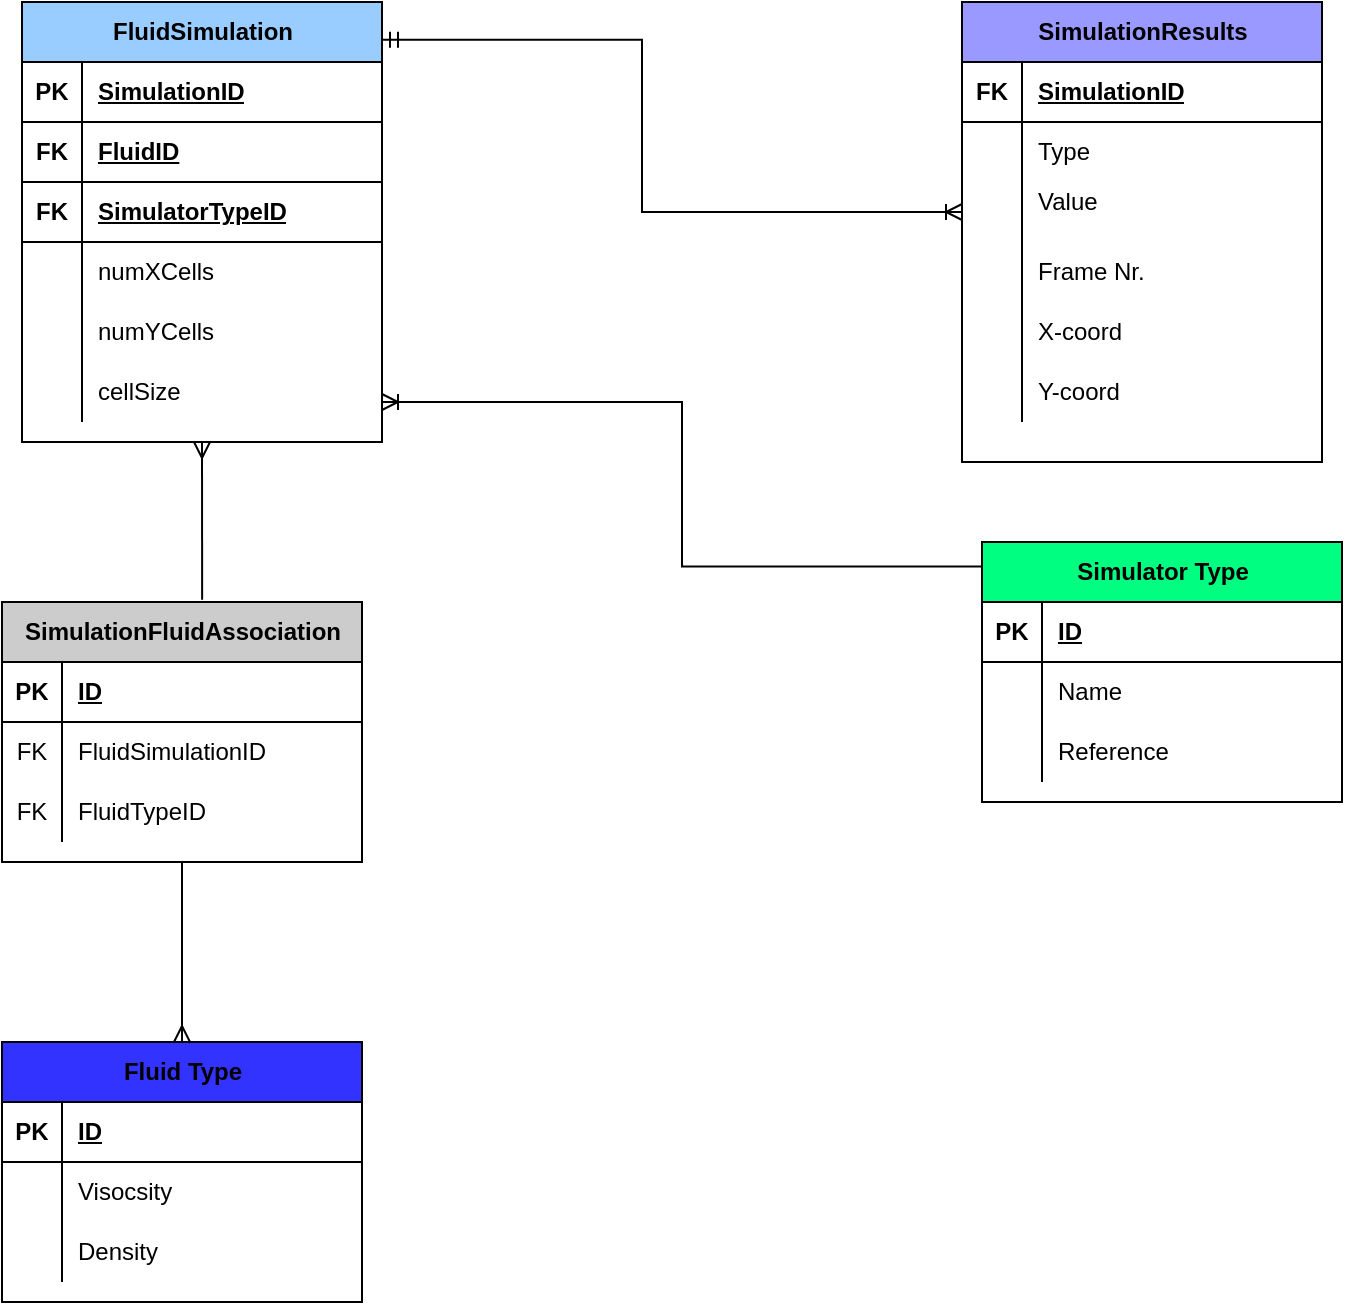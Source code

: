 <mxfile version="23.1.7" type="device">
  <diagram name="Seite-1" id="GFBBWu0eYjJxXogyFrmP">
    <mxGraphModel dx="1195" dy="652" grid="1" gridSize="10" guides="1" tooltips="1" connect="1" arrows="1" fold="1" page="1" pageScale="1" pageWidth="827" pageHeight="1169" math="0" shadow="0">
      <root>
        <mxCell id="0" />
        <mxCell id="1" parent="0" />
        <mxCell id="YkV2ymqAE8he-UGdGjS0-5" value="FluidSimulation" style="shape=table;startSize=30;container=1;collapsible=1;childLayout=tableLayout;fixedRows=1;rowLines=0;fontStyle=1;align=center;resizeLast=1;html=1;fillColor=#99CCFF;" vertex="1" parent="1">
          <mxGeometry x="100" y="30" width="180" height="220" as="geometry" />
        </mxCell>
        <mxCell id="YkV2ymqAE8he-UGdGjS0-6" value="" style="shape=tableRow;horizontal=0;startSize=0;swimlaneHead=0;swimlaneBody=0;fillColor=none;collapsible=0;dropTarget=0;points=[[0,0.5],[1,0.5]];portConstraint=eastwest;top=0;left=0;right=0;bottom=1;" vertex="1" parent="YkV2ymqAE8he-UGdGjS0-5">
          <mxGeometry y="30" width="180" height="30" as="geometry" />
        </mxCell>
        <mxCell id="YkV2ymqAE8he-UGdGjS0-7" value="PK" style="shape=partialRectangle;connectable=0;fillColor=none;top=0;left=0;bottom=0;right=0;fontStyle=1;overflow=hidden;whiteSpace=wrap;html=1;" vertex="1" parent="YkV2ymqAE8he-UGdGjS0-6">
          <mxGeometry width="30" height="30" as="geometry">
            <mxRectangle width="30" height="30" as="alternateBounds" />
          </mxGeometry>
        </mxCell>
        <mxCell id="YkV2ymqAE8he-UGdGjS0-8" value="SimulationID" style="shape=partialRectangle;connectable=0;fillColor=none;top=0;left=0;bottom=0;right=0;align=left;spacingLeft=6;fontStyle=5;overflow=hidden;whiteSpace=wrap;html=1;" vertex="1" parent="YkV2ymqAE8he-UGdGjS0-6">
          <mxGeometry x="30" width="150" height="30" as="geometry">
            <mxRectangle width="150" height="30" as="alternateBounds" />
          </mxGeometry>
        </mxCell>
        <mxCell id="YkV2ymqAE8he-UGdGjS0-170" value="" style="shape=tableRow;horizontal=0;startSize=0;swimlaneHead=0;swimlaneBody=0;fillColor=none;collapsible=0;dropTarget=0;points=[[0,0.5],[1,0.5]];portConstraint=eastwest;top=0;left=0;right=0;bottom=1;" vertex="1" parent="YkV2ymqAE8he-UGdGjS0-5">
          <mxGeometry y="60" width="180" height="30" as="geometry" />
        </mxCell>
        <mxCell id="YkV2ymqAE8he-UGdGjS0-171" value="FK" style="shape=partialRectangle;connectable=0;fillColor=none;top=0;left=0;bottom=0;right=0;fontStyle=1;overflow=hidden;whiteSpace=wrap;html=1;" vertex="1" parent="YkV2ymqAE8he-UGdGjS0-170">
          <mxGeometry width="30" height="30" as="geometry">
            <mxRectangle width="30" height="30" as="alternateBounds" />
          </mxGeometry>
        </mxCell>
        <mxCell id="YkV2ymqAE8he-UGdGjS0-172" value="FluidID" style="shape=partialRectangle;connectable=0;fillColor=none;top=0;left=0;bottom=0;right=0;align=left;spacingLeft=6;fontStyle=5;overflow=hidden;whiteSpace=wrap;html=1;" vertex="1" parent="YkV2ymqAE8he-UGdGjS0-170">
          <mxGeometry x="30" width="150" height="30" as="geometry">
            <mxRectangle width="150" height="30" as="alternateBounds" />
          </mxGeometry>
        </mxCell>
        <mxCell id="YkV2ymqAE8he-UGdGjS0-173" value="" style="shape=tableRow;horizontal=0;startSize=0;swimlaneHead=0;swimlaneBody=0;fillColor=none;collapsible=0;dropTarget=0;points=[[0,0.5],[1,0.5]];portConstraint=eastwest;top=0;left=0;right=0;bottom=1;" vertex="1" parent="YkV2ymqAE8he-UGdGjS0-5">
          <mxGeometry y="90" width="180" height="30" as="geometry" />
        </mxCell>
        <mxCell id="YkV2ymqAE8he-UGdGjS0-174" value="FK" style="shape=partialRectangle;connectable=0;fillColor=none;top=0;left=0;bottom=0;right=0;fontStyle=1;overflow=hidden;whiteSpace=wrap;html=1;" vertex="1" parent="YkV2ymqAE8he-UGdGjS0-173">
          <mxGeometry width="30" height="30" as="geometry">
            <mxRectangle width="30" height="30" as="alternateBounds" />
          </mxGeometry>
        </mxCell>
        <mxCell id="YkV2ymqAE8he-UGdGjS0-175" value="SimulatorTypeID" style="shape=partialRectangle;connectable=0;fillColor=none;top=0;left=0;bottom=0;right=0;align=left;spacingLeft=6;fontStyle=5;overflow=hidden;whiteSpace=wrap;html=1;" vertex="1" parent="YkV2ymqAE8he-UGdGjS0-173">
          <mxGeometry x="30" width="150" height="30" as="geometry">
            <mxRectangle width="150" height="30" as="alternateBounds" />
          </mxGeometry>
        </mxCell>
        <mxCell id="YkV2ymqAE8he-UGdGjS0-15" value="" style="shape=tableRow;horizontal=0;startSize=0;swimlaneHead=0;swimlaneBody=0;fillColor=none;collapsible=0;dropTarget=0;points=[[0,0.5],[1,0.5]];portConstraint=eastwest;top=0;left=0;right=0;bottom=0;" vertex="1" parent="YkV2ymqAE8he-UGdGjS0-5">
          <mxGeometry y="120" width="180" height="30" as="geometry" />
        </mxCell>
        <mxCell id="YkV2ymqAE8he-UGdGjS0-16" value="" style="shape=partialRectangle;connectable=0;fillColor=none;top=0;left=0;bottom=0;right=0;editable=1;overflow=hidden;whiteSpace=wrap;html=1;" vertex="1" parent="YkV2ymqAE8he-UGdGjS0-15">
          <mxGeometry width="30" height="30" as="geometry">
            <mxRectangle width="30" height="30" as="alternateBounds" />
          </mxGeometry>
        </mxCell>
        <mxCell id="YkV2ymqAE8he-UGdGjS0-17" value="numXCells" style="shape=partialRectangle;connectable=0;fillColor=none;top=0;left=0;bottom=0;right=0;align=left;spacingLeft=6;overflow=hidden;whiteSpace=wrap;html=1;" vertex="1" parent="YkV2ymqAE8he-UGdGjS0-15">
          <mxGeometry x="30" width="150" height="30" as="geometry">
            <mxRectangle width="150" height="30" as="alternateBounds" />
          </mxGeometry>
        </mxCell>
        <mxCell id="YkV2ymqAE8he-UGdGjS0-23" value="" style="shape=tableRow;horizontal=0;startSize=0;swimlaneHead=0;swimlaneBody=0;fillColor=none;collapsible=0;dropTarget=0;points=[[0,0.5],[1,0.5]];portConstraint=eastwest;top=0;left=0;right=0;bottom=0;" vertex="1" parent="YkV2ymqAE8he-UGdGjS0-5">
          <mxGeometry y="150" width="180" height="30" as="geometry" />
        </mxCell>
        <mxCell id="YkV2ymqAE8he-UGdGjS0-24" value="" style="shape=partialRectangle;connectable=0;fillColor=none;top=0;left=0;bottom=0;right=0;editable=1;overflow=hidden;whiteSpace=wrap;html=1;" vertex="1" parent="YkV2ymqAE8he-UGdGjS0-23">
          <mxGeometry width="30" height="30" as="geometry">
            <mxRectangle width="30" height="30" as="alternateBounds" />
          </mxGeometry>
        </mxCell>
        <mxCell id="YkV2ymqAE8he-UGdGjS0-25" value="numYCells" style="shape=partialRectangle;connectable=0;fillColor=none;top=0;left=0;bottom=0;right=0;align=left;spacingLeft=6;overflow=hidden;whiteSpace=wrap;html=1;" vertex="1" parent="YkV2ymqAE8he-UGdGjS0-23">
          <mxGeometry x="30" width="150" height="30" as="geometry">
            <mxRectangle width="150" height="30" as="alternateBounds" />
          </mxGeometry>
        </mxCell>
        <mxCell id="YkV2ymqAE8he-UGdGjS0-26" value="" style="shape=tableRow;horizontal=0;startSize=0;swimlaneHead=0;swimlaneBody=0;fillColor=none;collapsible=0;dropTarget=0;points=[[0,0.5],[1,0.5]];portConstraint=eastwest;top=0;left=0;right=0;bottom=0;" vertex="1" parent="YkV2ymqAE8he-UGdGjS0-5">
          <mxGeometry y="180" width="180" height="30" as="geometry" />
        </mxCell>
        <mxCell id="YkV2ymqAE8he-UGdGjS0-27" value="" style="shape=partialRectangle;connectable=0;fillColor=none;top=0;left=0;bottom=0;right=0;editable=1;overflow=hidden;whiteSpace=wrap;html=1;" vertex="1" parent="YkV2ymqAE8he-UGdGjS0-26">
          <mxGeometry width="30" height="30" as="geometry">
            <mxRectangle width="30" height="30" as="alternateBounds" />
          </mxGeometry>
        </mxCell>
        <mxCell id="YkV2ymqAE8he-UGdGjS0-28" value="cellSize" style="shape=partialRectangle;connectable=0;fillColor=none;top=0;left=0;bottom=0;right=0;align=left;spacingLeft=6;overflow=hidden;whiteSpace=wrap;html=1;" vertex="1" parent="YkV2ymqAE8he-UGdGjS0-26">
          <mxGeometry x="30" width="150" height="30" as="geometry">
            <mxRectangle width="150" height="30" as="alternateBounds" />
          </mxGeometry>
        </mxCell>
        <mxCell id="YkV2ymqAE8he-UGdGjS0-32" value="SimulationResults" style="shape=table;startSize=30;container=1;collapsible=1;childLayout=tableLayout;fixedRows=1;rowLines=0;fontStyle=1;align=center;resizeLast=1;html=1;fillColor=#9999FF;" vertex="1" parent="1">
          <mxGeometry x="570" y="30" width="180" height="230.0" as="geometry" />
        </mxCell>
        <mxCell id="YkV2ymqAE8he-UGdGjS0-52" value="" style="shape=tableRow;horizontal=0;startSize=0;swimlaneHead=0;swimlaneBody=0;fillColor=none;collapsible=0;dropTarget=0;points=[[0,0.5],[1,0.5]];portConstraint=eastwest;top=0;left=0;right=0;bottom=1;" vertex="1" parent="YkV2ymqAE8he-UGdGjS0-32">
          <mxGeometry y="30" width="180" height="30" as="geometry" />
        </mxCell>
        <mxCell id="YkV2ymqAE8he-UGdGjS0-53" value="FK" style="shape=partialRectangle;connectable=0;fillColor=none;top=0;left=0;bottom=0;right=0;fontStyle=1;overflow=hidden;whiteSpace=wrap;html=1;" vertex="1" parent="YkV2ymqAE8he-UGdGjS0-52">
          <mxGeometry width="30" height="30" as="geometry">
            <mxRectangle width="30" height="30" as="alternateBounds" />
          </mxGeometry>
        </mxCell>
        <mxCell id="YkV2ymqAE8he-UGdGjS0-54" value="SimulationID" style="shape=partialRectangle;connectable=0;fillColor=none;top=0;left=0;bottom=0;right=0;align=left;spacingLeft=6;fontStyle=5;overflow=hidden;whiteSpace=wrap;html=1;" vertex="1" parent="YkV2ymqAE8he-UGdGjS0-52">
          <mxGeometry x="30" width="150" height="30" as="geometry">
            <mxRectangle width="150" height="30" as="alternateBounds" />
          </mxGeometry>
        </mxCell>
        <mxCell id="YkV2ymqAE8he-UGdGjS0-36" value="" style="shape=tableRow;horizontal=0;startSize=0;swimlaneHead=0;swimlaneBody=0;fillColor=none;collapsible=0;dropTarget=0;points=[[0,0.5],[1,0.5]];portConstraint=eastwest;top=0;left=0;right=0;bottom=0;" vertex="1" parent="YkV2ymqAE8he-UGdGjS0-32">
          <mxGeometry y="60" width="180" height="30" as="geometry" />
        </mxCell>
        <mxCell id="YkV2ymqAE8he-UGdGjS0-37" value="" style="shape=partialRectangle;connectable=0;fillColor=none;top=0;left=0;bottom=0;right=0;editable=1;overflow=hidden;whiteSpace=wrap;html=1;" vertex="1" parent="YkV2ymqAE8he-UGdGjS0-36">
          <mxGeometry width="30" height="30" as="geometry">
            <mxRectangle width="30" height="30" as="alternateBounds" />
          </mxGeometry>
        </mxCell>
        <mxCell id="YkV2ymqAE8he-UGdGjS0-38" value="Type" style="shape=partialRectangle;connectable=0;fillColor=none;top=0;left=0;bottom=0;right=0;align=left;spacingLeft=6;overflow=hidden;whiteSpace=wrap;html=1;" vertex="1" parent="YkV2ymqAE8he-UGdGjS0-36">
          <mxGeometry x="30" width="150" height="30" as="geometry">
            <mxRectangle width="150" height="30" as="alternateBounds" />
          </mxGeometry>
        </mxCell>
        <mxCell id="YkV2ymqAE8he-UGdGjS0-190" value="" style="shape=tableRow;horizontal=0;startSize=0;swimlaneHead=0;swimlaneBody=0;fillColor=none;collapsible=0;dropTarget=0;points=[[0,0.5],[1,0.5]];portConstraint=eastwest;top=0;left=0;right=0;bottom=0;" vertex="1" parent="YkV2ymqAE8he-UGdGjS0-32">
          <mxGeometry y="90" width="180" height="30" as="geometry" />
        </mxCell>
        <mxCell id="YkV2ymqAE8he-UGdGjS0-191" value="" style="shape=partialRectangle;connectable=0;fillColor=none;top=0;left=0;bottom=0;right=0;editable=1;overflow=hidden;whiteSpace=wrap;html=1;" vertex="1" parent="YkV2ymqAE8he-UGdGjS0-190">
          <mxGeometry width="30" height="30" as="geometry">
            <mxRectangle width="30" height="30" as="alternateBounds" />
          </mxGeometry>
        </mxCell>
        <mxCell id="YkV2ymqAE8he-UGdGjS0-192" value="Value&lt;div&gt;&lt;br/&gt;&lt;/div&gt;" style="shape=partialRectangle;connectable=0;fillColor=none;top=0;left=0;bottom=0;right=0;align=left;spacingLeft=6;overflow=hidden;whiteSpace=wrap;html=1;" vertex="1" parent="YkV2ymqAE8he-UGdGjS0-190">
          <mxGeometry x="30" width="150" height="30" as="geometry">
            <mxRectangle width="150" height="30" as="alternateBounds" />
          </mxGeometry>
        </mxCell>
        <mxCell id="YkV2ymqAE8he-UGdGjS0-39" value="" style="shape=tableRow;horizontal=0;startSize=0;swimlaneHead=0;swimlaneBody=0;fillColor=none;collapsible=0;dropTarget=0;points=[[0,0.5],[1,0.5]];portConstraint=eastwest;top=0;left=0;right=0;bottom=0;" vertex="1" parent="YkV2ymqAE8he-UGdGjS0-32">
          <mxGeometry y="120" width="180" height="30" as="geometry" />
        </mxCell>
        <mxCell id="YkV2ymqAE8he-UGdGjS0-40" value="" style="shape=partialRectangle;connectable=0;fillColor=none;top=0;left=0;bottom=0;right=0;editable=1;overflow=hidden;whiteSpace=wrap;html=1;" vertex="1" parent="YkV2ymqAE8he-UGdGjS0-39">
          <mxGeometry width="30" height="30" as="geometry">
            <mxRectangle width="30" height="30" as="alternateBounds" />
          </mxGeometry>
        </mxCell>
        <mxCell id="YkV2ymqAE8he-UGdGjS0-41" value="Frame Nr." style="shape=partialRectangle;connectable=0;fillColor=none;top=0;left=0;bottom=0;right=0;align=left;spacingLeft=6;overflow=hidden;whiteSpace=wrap;html=1;" vertex="1" parent="YkV2ymqAE8he-UGdGjS0-39">
          <mxGeometry x="30" width="150" height="30" as="geometry">
            <mxRectangle width="150" height="30" as="alternateBounds" />
          </mxGeometry>
        </mxCell>
        <mxCell id="YkV2ymqAE8he-UGdGjS0-42" value="" style="shape=tableRow;horizontal=0;startSize=0;swimlaneHead=0;swimlaneBody=0;fillColor=none;collapsible=0;dropTarget=0;points=[[0,0.5],[1,0.5]];portConstraint=eastwest;top=0;left=0;right=0;bottom=0;" vertex="1" parent="YkV2ymqAE8he-UGdGjS0-32">
          <mxGeometry y="150" width="180" height="30" as="geometry" />
        </mxCell>
        <mxCell id="YkV2ymqAE8he-UGdGjS0-43" value="" style="shape=partialRectangle;connectable=0;fillColor=none;top=0;left=0;bottom=0;right=0;editable=1;overflow=hidden;whiteSpace=wrap;html=1;" vertex="1" parent="YkV2ymqAE8he-UGdGjS0-42">
          <mxGeometry width="30" height="30" as="geometry">
            <mxRectangle width="30" height="30" as="alternateBounds" />
          </mxGeometry>
        </mxCell>
        <mxCell id="YkV2ymqAE8he-UGdGjS0-44" value="X-coord" style="shape=partialRectangle;connectable=0;fillColor=none;top=0;left=0;bottom=0;right=0;align=left;spacingLeft=6;overflow=hidden;whiteSpace=wrap;html=1;" vertex="1" parent="YkV2ymqAE8he-UGdGjS0-42">
          <mxGeometry x="30" width="150" height="30" as="geometry">
            <mxRectangle width="150" height="30" as="alternateBounds" />
          </mxGeometry>
        </mxCell>
        <mxCell id="YkV2ymqAE8he-UGdGjS0-45" value="" style="shape=tableRow;horizontal=0;startSize=0;swimlaneHead=0;swimlaneBody=0;fillColor=none;collapsible=0;dropTarget=0;points=[[0,0.5],[1,0.5]];portConstraint=eastwest;top=0;left=0;right=0;bottom=0;" vertex="1" parent="YkV2ymqAE8he-UGdGjS0-32">
          <mxGeometry y="180" width="180" height="30" as="geometry" />
        </mxCell>
        <mxCell id="YkV2ymqAE8he-UGdGjS0-46" value="" style="shape=partialRectangle;connectable=0;fillColor=none;top=0;left=0;bottom=0;right=0;editable=1;overflow=hidden;whiteSpace=wrap;html=1;" vertex="1" parent="YkV2ymqAE8he-UGdGjS0-45">
          <mxGeometry width="30" height="30" as="geometry">
            <mxRectangle width="30" height="30" as="alternateBounds" />
          </mxGeometry>
        </mxCell>
        <mxCell id="YkV2ymqAE8he-UGdGjS0-47" value="Y-coord" style="shape=partialRectangle;connectable=0;fillColor=none;top=0;left=0;bottom=0;right=0;align=left;spacingLeft=6;overflow=hidden;whiteSpace=wrap;html=1;" vertex="1" parent="YkV2ymqAE8he-UGdGjS0-45">
          <mxGeometry x="30" width="150" height="30" as="geometry">
            <mxRectangle width="150" height="30" as="alternateBounds" />
          </mxGeometry>
        </mxCell>
        <mxCell id="YkV2ymqAE8he-UGdGjS0-151" value="Fluid Type" style="shape=table;startSize=30;container=1;collapsible=1;childLayout=tableLayout;fixedRows=1;rowLines=0;fontStyle=1;align=center;resizeLast=1;html=1;fillColor=#3333FF;" vertex="1" parent="1">
          <mxGeometry x="90" y="550" width="180" height="130" as="geometry" />
        </mxCell>
        <mxCell id="YkV2ymqAE8he-UGdGjS0-152" value="" style="shape=tableRow;horizontal=0;startSize=0;swimlaneHead=0;swimlaneBody=0;fillColor=none;collapsible=0;dropTarget=0;points=[[0,0.5],[1,0.5]];portConstraint=eastwest;top=0;left=0;right=0;bottom=1;" vertex="1" parent="YkV2ymqAE8he-UGdGjS0-151">
          <mxGeometry y="30" width="180" height="30" as="geometry" />
        </mxCell>
        <mxCell id="YkV2ymqAE8he-UGdGjS0-153" value="PK" style="shape=partialRectangle;connectable=0;fillColor=none;top=0;left=0;bottom=0;right=0;fontStyle=1;overflow=hidden;whiteSpace=wrap;html=1;" vertex="1" parent="YkV2ymqAE8he-UGdGjS0-152">
          <mxGeometry width="30" height="30" as="geometry">
            <mxRectangle width="30" height="30" as="alternateBounds" />
          </mxGeometry>
        </mxCell>
        <mxCell id="YkV2ymqAE8he-UGdGjS0-154" value="ID" style="shape=partialRectangle;connectable=0;fillColor=none;top=0;left=0;bottom=0;right=0;align=left;spacingLeft=6;fontStyle=5;overflow=hidden;whiteSpace=wrap;html=1;" vertex="1" parent="YkV2ymqAE8he-UGdGjS0-152">
          <mxGeometry x="30" width="150" height="30" as="geometry">
            <mxRectangle width="150" height="30" as="alternateBounds" />
          </mxGeometry>
        </mxCell>
        <mxCell id="YkV2ymqAE8he-UGdGjS0-158" value="" style="shape=tableRow;horizontal=0;startSize=0;swimlaneHead=0;swimlaneBody=0;fillColor=none;collapsible=0;dropTarget=0;points=[[0,0.5],[1,0.5]];portConstraint=eastwest;top=0;left=0;right=0;bottom=0;" vertex="1" parent="YkV2ymqAE8he-UGdGjS0-151">
          <mxGeometry y="60" width="180" height="30" as="geometry" />
        </mxCell>
        <mxCell id="YkV2ymqAE8he-UGdGjS0-159" value="" style="shape=partialRectangle;connectable=0;fillColor=none;top=0;left=0;bottom=0;right=0;editable=1;overflow=hidden;whiteSpace=wrap;html=1;" vertex="1" parent="YkV2ymqAE8he-UGdGjS0-158">
          <mxGeometry width="30" height="30" as="geometry">
            <mxRectangle width="30" height="30" as="alternateBounds" />
          </mxGeometry>
        </mxCell>
        <mxCell id="YkV2ymqAE8he-UGdGjS0-160" value="Visocsity&lt;span style=&quot;white-space: pre;&quot;&gt;&#x9;&lt;/span&gt;" style="shape=partialRectangle;connectable=0;fillColor=none;top=0;left=0;bottom=0;right=0;align=left;spacingLeft=6;overflow=hidden;whiteSpace=wrap;html=1;" vertex="1" parent="YkV2ymqAE8he-UGdGjS0-158">
          <mxGeometry x="30" width="150" height="30" as="geometry">
            <mxRectangle width="150" height="30" as="alternateBounds" />
          </mxGeometry>
        </mxCell>
        <mxCell id="YkV2ymqAE8he-UGdGjS0-161" value="" style="shape=tableRow;horizontal=0;startSize=0;swimlaneHead=0;swimlaneBody=0;fillColor=none;collapsible=0;dropTarget=0;points=[[0,0.5],[1,0.5]];portConstraint=eastwest;top=0;left=0;right=0;bottom=0;" vertex="1" parent="YkV2ymqAE8he-UGdGjS0-151">
          <mxGeometry y="90" width="180" height="30" as="geometry" />
        </mxCell>
        <mxCell id="YkV2ymqAE8he-UGdGjS0-162" value="" style="shape=partialRectangle;connectable=0;fillColor=none;top=0;left=0;bottom=0;right=0;editable=1;overflow=hidden;whiteSpace=wrap;html=1;" vertex="1" parent="YkV2ymqAE8he-UGdGjS0-161">
          <mxGeometry width="30" height="30" as="geometry">
            <mxRectangle width="30" height="30" as="alternateBounds" />
          </mxGeometry>
        </mxCell>
        <mxCell id="YkV2ymqAE8he-UGdGjS0-163" value="Density" style="shape=partialRectangle;connectable=0;fillColor=none;top=0;left=0;bottom=0;right=0;align=left;spacingLeft=6;overflow=hidden;whiteSpace=wrap;html=1;" vertex="1" parent="YkV2ymqAE8he-UGdGjS0-161">
          <mxGeometry x="30" width="150" height="30" as="geometry">
            <mxRectangle width="150" height="30" as="alternateBounds" />
          </mxGeometry>
        </mxCell>
        <mxCell id="YkV2ymqAE8he-UGdGjS0-176" value="Simulator Type" style="shape=table;startSize=30;container=1;collapsible=1;childLayout=tableLayout;fixedRows=1;rowLines=0;fontStyle=1;align=center;resizeLast=1;html=1;fillColor=#00FF80;" vertex="1" parent="1">
          <mxGeometry x="580" y="300" width="180" height="130" as="geometry" />
        </mxCell>
        <mxCell id="YkV2ymqAE8he-UGdGjS0-177" value="" style="shape=tableRow;horizontal=0;startSize=0;swimlaneHead=0;swimlaneBody=0;fillColor=none;collapsible=0;dropTarget=0;points=[[0,0.5],[1,0.5]];portConstraint=eastwest;top=0;left=0;right=0;bottom=1;" vertex="1" parent="YkV2ymqAE8he-UGdGjS0-176">
          <mxGeometry y="30" width="180" height="30" as="geometry" />
        </mxCell>
        <mxCell id="YkV2ymqAE8he-UGdGjS0-178" value="PK" style="shape=partialRectangle;connectable=0;fillColor=none;top=0;left=0;bottom=0;right=0;fontStyle=1;overflow=hidden;whiteSpace=wrap;html=1;" vertex="1" parent="YkV2ymqAE8he-UGdGjS0-177">
          <mxGeometry width="30" height="30" as="geometry">
            <mxRectangle width="30" height="30" as="alternateBounds" />
          </mxGeometry>
        </mxCell>
        <mxCell id="YkV2ymqAE8he-UGdGjS0-179" value="ID" style="shape=partialRectangle;connectable=0;fillColor=none;top=0;left=0;bottom=0;right=0;align=left;spacingLeft=6;fontStyle=5;overflow=hidden;whiteSpace=wrap;html=1;" vertex="1" parent="YkV2ymqAE8he-UGdGjS0-177">
          <mxGeometry x="30" width="150" height="30" as="geometry">
            <mxRectangle width="150" height="30" as="alternateBounds" />
          </mxGeometry>
        </mxCell>
        <mxCell id="YkV2ymqAE8he-UGdGjS0-180" value="" style="shape=tableRow;horizontal=0;startSize=0;swimlaneHead=0;swimlaneBody=0;fillColor=none;collapsible=0;dropTarget=0;points=[[0,0.5],[1,0.5]];portConstraint=eastwest;top=0;left=0;right=0;bottom=0;" vertex="1" parent="YkV2ymqAE8he-UGdGjS0-176">
          <mxGeometry y="60" width="180" height="30" as="geometry" />
        </mxCell>
        <mxCell id="YkV2ymqAE8he-UGdGjS0-181" value="" style="shape=partialRectangle;connectable=0;fillColor=none;top=0;left=0;bottom=0;right=0;editable=1;overflow=hidden;whiteSpace=wrap;html=1;" vertex="1" parent="YkV2ymqAE8he-UGdGjS0-180">
          <mxGeometry width="30" height="30" as="geometry">
            <mxRectangle width="30" height="30" as="alternateBounds" />
          </mxGeometry>
        </mxCell>
        <mxCell id="YkV2ymqAE8he-UGdGjS0-182" value="Name&lt;span style=&quot;white-space: pre;&quot;&gt;&#x9;&lt;/span&gt;" style="shape=partialRectangle;connectable=0;fillColor=none;top=0;left=0;bottom=0;right=0;align=left;spacingLeft=6;overflow=hidden;whiteSpace=wrap;html=1;" vertex="1" parent="YkV2ymqAE8he-UGdGjS0-180">
          <mxGeometry x="30" width="150" height="30" as="geometry">
            <mxRectangle width="150" height="30" as="alternateBounds" />
          </mxGeometry>
        </mxCell>
        <mxCell id="YkV2ymqAE8he-UGdGjS0-183" value="" style="shape=tableRow;horizontal=0;startSize=0;swimlaneHead=0;swimlaneBody=0;fillColor=none;collapsible=0;dropTarget=0;points=[[0,0.5],[1,0.5]];portConstraint=eastwest;top=0;left=0;right=0;bottom=0;" vertex="1" parent="YkV2ymqAE8he-UGdGjS0-176">
          <mxGeometry y="90" width="180" height="30" as="geometry" />
        </mxCell>
        <mxCell id="YkV2ymqAE8he-UGdGjS0-184" value="" style="shape=partialRectangle;connectable=0;fillColor=none;top=0;left=0;bottom=0;right=0;editable=1;overflow=hidden;whiteSpace=wrap;html=1;" vertex="1" parent="YkV2ymqAE8he-UGdGjS0-183">
          <mxGeometry width="30" height="30" as="geometry">
            <mxRectangle width="30" height="30" as="alternateBounds" />
          </mxGeometry>
        </mxCell>
        <mxCell id="YkV2ymqAE8he-UGdGjS0-185" value="Reference" style="shape=partialRectangle;connectable=0;fillColor=none;top=0;left=0;bottom=0;right=0;align=left;spacingLeft=6;overflow=hidden;whiteSpace=wrap;html=1;" vertex="1" parent="YkV2ymqAE8he-UGdGjS0-183">
          <mxGeometry x="30" width="150" height="30" as="geometry">
            <mxRectangle width="150" height="30" as="alternateBounds" />
          </mxGeometry>
        </mxCell>
        <mxCell id="YkV2ymqAE8he-UGdGjS0-197" value="SimulationFluidAssociation" style="shape=table;startSize=30;container=1;collapsible=1;childLayout=tableLayout;fixedRows=1;rowLines=0;fontStyle=1;align=center;resizeLast=1;html=1;fillColor=#CCCCCC;" vertex="1" parent="1">
          <mxGeometry x="90" y="330" width="180" height="130" as="geometry" />
        </mxCell>
        <mxCell id="YkV2ymqAE8he-UGdGjS0-198" value="" style="shape=tableRow;horizontal=0;startSize=0;swimlaneHead=0;swimlaneBody=0;fillColor=none;collapsible=0;dropTarget=0;points=[[0,0.5],[1,0.5]];portConstraint=eastwest;top=0;left=0;right=0;bottom=1;" vertex="1" parent="YkV2ymqAE8he-UGdGjS0-197">
          <mxGeometry y="30" width="180" height="30" as="geometry" />
        </mxCell>
        <mxCell id="YkV2ymqAE8he-UGdGjS0-199" value="PK" style="shape=partialRectangle;connectable=0;fillColor=none;top=0;left=0;bottom=0;right=0;fontStyle=1;overflow=hidden;whiteSpace=wrap;html=1;" vertex="1" parent="YkV2ymqAE8he-UGdGjS0-198">
          <mxGeometry width="30" height="30" as="geometry">
            <mxRectangle width="30" height="30" as="alternateBounds" />
          </mxGeometry>
        </mxCell>
        <mxCell id="YkV2ymqAE8he-UGdGjS0-200" value="ID" style="shape=partialRectangle;connectable=0;fillColor=none;top=0;left=0;bottom=0;right=0;align=left;spacingLeft=6;fontStyle=5;overflow=hidden;whiteSpace=wrap;html=1;" vertex="1" parent="YkV2ymqAE8he-UGdGjS0-198">
          <mxGeometry x="30" width="150" height="30" as="geometry">
            <mxRectangle width="150" height="30" as="alternateBounds" />
          </mxGeometry>
        </mxCell>
        <mxCell id="YkV2ymqAE8he-UGdGjS0-201" value="" style="shape=tableRow;horizontal=0;startSize=0;swimlaneHead=0;swimlaneBody=0;fillColor=none;collapsible=0;dropTarget=0;points=[[0,0.5],[1,0.5]];portConstraint=eastwest;top=0;left=0;right=0;bottom=0;" vertex="1" parent="YkV2ymqAE8he-UGdGjS0-197">
          <mxGeometry y="60" width="180" height="30" as="geometry" />
        </mxCell>
        <mxCell id="YkV2ymqAE8he-UGdGjS0-202" value="FK" style="shape=partialRectangle;connectable=0;fillColor=none;top=0;left=0;bottom=0;right=0;editable=1;overflow=hidden;whiteSpace=wrap;html=1;" vertex="1" parent="YkV2ymqAE8he-UGdGjS0-201">
          <mxGeometry width="30" height="30" as="geometry">
            <mxRectangle width="30" height="30" as="alternateBounds" />
          </mxGeometry>
        </mxCell>
        <mxCell id="YkV2ymqAE8he-UGdGjS0-203" value="FluidSimulationID" style="shape=partialRectangle;connectable=0;fillColor=none;top=0;left=0;bottom=0;right=0;align=left;spacingLeft=6;overflow=hidden;whiteSpace=wrap;html=1;" vertex="1" parent="YkV2ymqAE8he-UGdGjS0-201">
          <mxGeometry x="30" width="150" height="30" as="geometry">
            <mxRectangle width="150" height="30" as="alternateBounds" />
          </mxGeometry>
        </mxCell>
        <mxCell id="YkV2ymqAE8he-UGdGjS0-204" value="" style="shape=tableRow;horizontal=0;startSize=0;swimlaneHead=0;swimlaneBody=0;fillColor=none;collapsible=0;dropTarget=0;points=[[0,0.5],[1,0.5]];portConstraint=eastwest;top=0;left=0;right=0;bottom=0;" vertex="1" parent="YkV2ymqAE8he-UGdGjS0-197">
          <mxGeometry y="90" width="180" height="30" as="geometry" />
        </mxCell>
        <mxCell id="YkV2ymqAE8he-UGdGjS0-205" value="FK" style="shape=partialRectangle;connectable=0;fillColor=none;top=0;left=0;bottom=0;right=0;editable=1;overflow=hidden;whiteSpace=wrap;html=1;" vertex="1" parent="YkV2ymqAE8he-UGdGjS0-204">
          <mxGeometry width="30" height="30" as="geometry">
            <mxRectangle width="30" height="30" as="alternateBounds" />
          </mxGeometry>
        </mxCell>
        <mxCell id="YkV2ymqAE8he-UGdGjS0-206" value="FluidTypeID" style="shape=partialRectangle;connectable=0;fillColor=none;top=0;left=0;bottom=0;right=0;align=left;spacingLeft=6;overflow=hidden;whiteSpace=wrap;html=1;" vertex="1" parent="YkV2ymqAE8he-UGdGjS0-204">
          <mxGeometry x="30" width="150" height="30" as="geometry">
            <mxRectangle width="150" height="30" as="alternateBounds" />
          </mxGeometry>
        </mxCell>
        <mxCell id="YkV2ymqAE8he-UGdGjS0-209" value="" style="fontSize=12;html=1;endArrow=ERoneToMany;startArrow=ERmandOne;rounded=0;edgeStyle=elbowEdgeStyle;exitX=1.005;exitY=0.086;exitDx=0;exitDy=0;exitPerimeter=0;" edge="1" parent="1" target="YkV2ymqAE8he-UGdGjS0-190">
          <mxGeometry width="100" height="100" relative="1" as="geometry">
            <mxPoint x="280.0" y="48.92" as="sourcePoint" />
            <mxPoint x="560" y="46" as="targetPoint" />
            <Array as="points">
              <mxPoint x="410" y="60" />
            </Array>
          </mxGeometry>
        </mxCell>
        <mxCell id="YkV2ymqAE8he-UGdGjS0-210" value="" style="edgeStyle=elbowEdgeStyle;fontSize=12;html=1;endArrow=ERoneToMany;rounded=0;exitX=0;exitY=0.094;exitDx=0;exitDy=0;exitPerimeter=0;" edge="1" parent="1" source="YkV2ymqAE8he-UGdGjS0-176">
          <mxGeometry width="100" height="100" relative="1" as="geometry">
            <mxPoint x="480" y="350" as="sourcePoint" />
            <mxPoint x="280" y="230" as="targetPoint" />
          </mxGeometry>
        </mxCell>
        <mxCell id="YkV2ymqAE8he-UGdGjS0-213" value="" style="edgeStyle=elbowEdgeStyle;fontSize=12;html=1;endArrow=ERmany;rounded=0;entryX=0.5;entryY=1;entryDx=0;entryDy=0;exitX=0.556;exitY=-0.009;exitDx=0;exitDy=0;exitPerimeter=0;" edge="1" parent="1" source="YkV2ymqAE8he-UGdGjS0-197" target="YkV2ymqAE8he-UGdGjS0-5">
          <mxGeometry width="100" height="100" relative="1" as="geometry">
            <mxPoint x="190" y="320" as="sourcePoint" />
            <mxPoint x="580" y="280" as="targetPoint" />
          </mxGeometry>
        </mxCell>
        <mxCell id="YkV2ymqAE8he-UGdGjS0-214" value="" style="edgeStyle=elbowEdgeStyle;fontSize=12;html=1;endArrow=ERmany;rounded=0;entryX=0.5;entryY=0;entryDx=0;entryDy=0;exitX=0.5;exitY=1;exitDx=0;exitDy=0;" edge="1" parent="1" source="YkV2ymqAE8he-UGdGjS0-197" target="YkV2ymqAE8he-UGdGjS0-151">
          <mxGeometry width="100" height="100" relative="1" as="geometry">
            <mxPoint x="480" y="380" as="sourcePoint" />
            <mxPoint x="580" y="280" as="targetPoint" />
          </mxGeometry>
        </mxCell>
      </root>
    </mxGraphModel>
  </diagram>
</mxfile>

